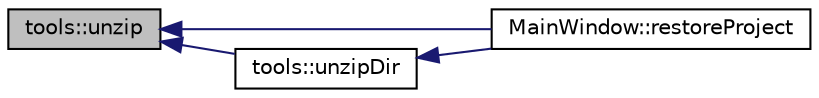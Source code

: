 digraph "tools::unzip"
{
 // INTERACTIVE_SVG=YES
  edge [fontname="Helvetica",fontsize="10",labelfontname="Helvetica",labelfontsize="10"];
  node [fontname="Helvetica",fontsize="10",shape=record];
  rankdir="LR";
  Node177 [label="tools::unzip",height=0.2,width=0.4,color="black", fillcolor="grey75", style="filled", fontcolor="black"];
  Node177 -> Node178 [dir="back",color="midnightblue",fontsize="10",style="solid",fontname="Helvetica"];
  Node178 [label="MainWindow::restoreProject",height=0.2,width=0.4,color="black", fillcolor="white", style="filled",URL="$class_main_window.html#ae11018a1c92bd7f20ff54a3f78eacb51",tooltip="Désarchiver le projet. "];
  Node177 -> Node179 [dir="back",color="midnightblue",fontsize="10",style="solid",fontname="Helvetica"];
  Node179 [label="tools::unzipDir",height=0.2,width=0.4,color="black", fillcolor="white", style="filled",URL="$classtools.html#ae821185bfd6650842559ef2f9d92f1ac",tooltip="Décompresse l&#39;intégralité d&#39;un répertoire au format zip, et copie le dossier décompressé dans un chem..."];
  Node179 -> Node178 [dir="back",color="midnightblue",fontsize="10",style="solid",fontname="Helvetica"];
}
